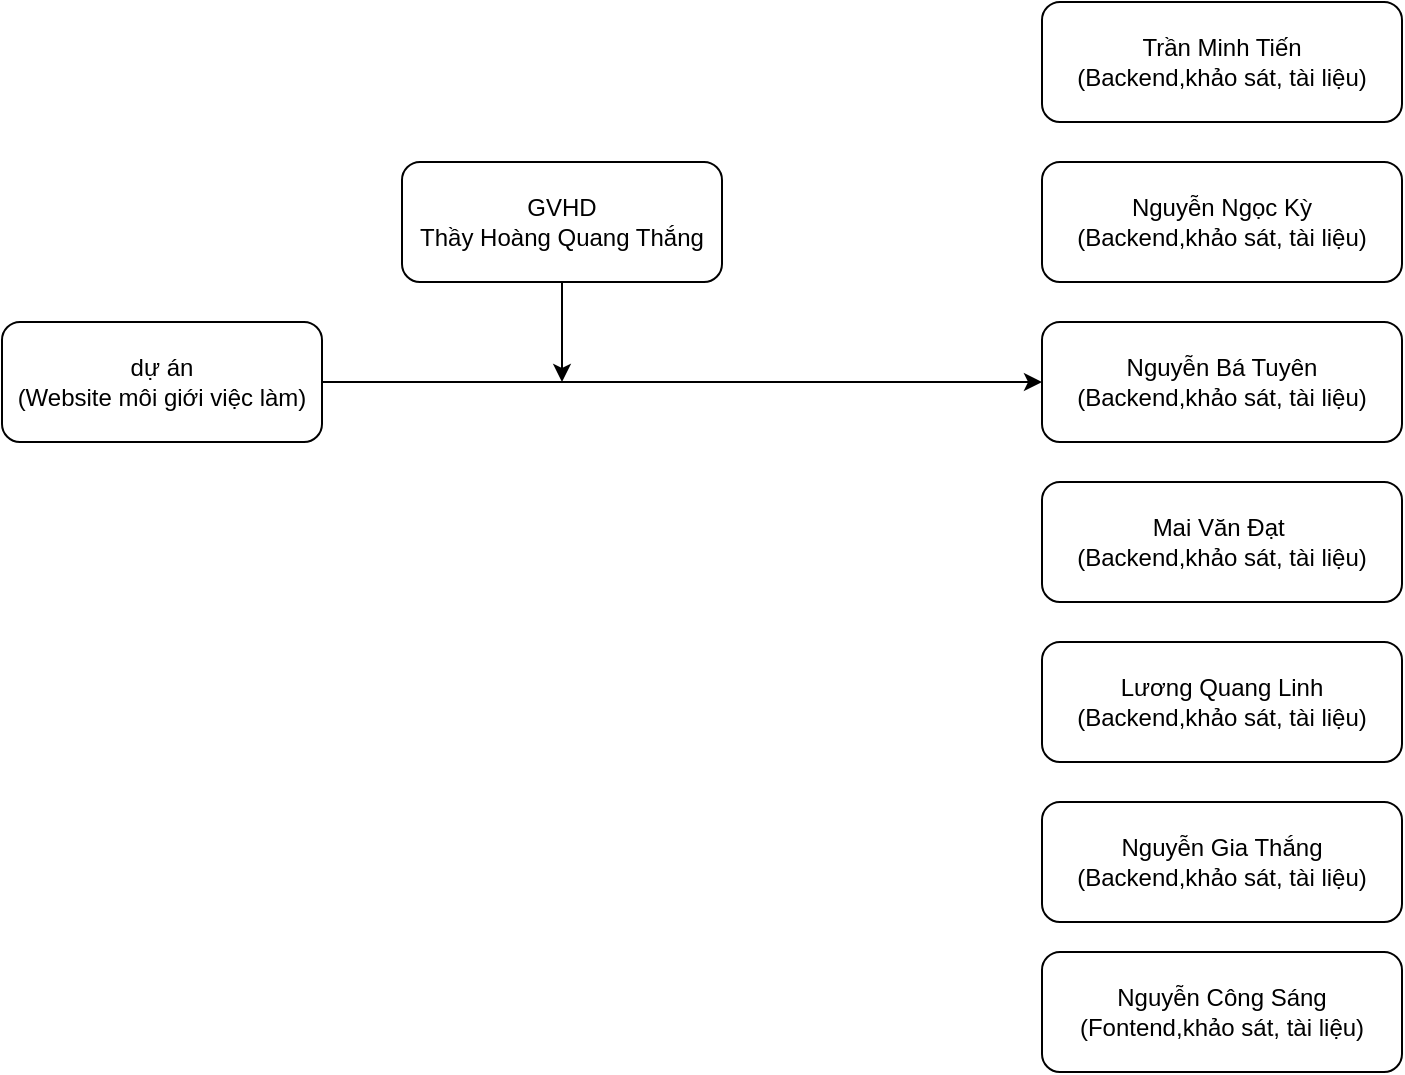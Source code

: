 <mxfile version="20.6.2" type="github">
  <diagram id="m5ba1qC2TNFXc9WEMLzF" name="Trang-1">
    <mxGraphModel dx="1753" dy="684" grid="1" gridSize="10" guides="1" tooltips="1" connect="1" arrows="1" fold="1" page="1" pageScale="1" pageWidth="827" pageHeight="1169" math="0" shadow="0">
      <root>
        <mxCell id="0" />
        <mxCell id="1" parent="0" />
        <mxCell id="6TOKzUvaoTUKdmzTF4Bc-2" style="edgeStyle=orthogonalEdgeStyle;rounded=0;orthogonalLoop=1;jettySize=auto;html=1;" edge="1" parent="1" source="6TOKzUvaoTUKdmzTF4Bc-1">
          <mxGeometry relative="1" as="geometry">
            <mxPoint x="570" y="240" as="targetPoint" />
          </mxGeometry>
        </mxCell>
        <mxCell id="6TOKzUvaoTUKdmzTF4Bc-1" value="dự án&lt;br&gt;(Website môi giới việc làm)" style="rounded=1;whiteSpace=wrap;html=1;" vertex="1" parent="1">
          <mxGeometry x="50" y="210" width="160" height="60" as="geometry" />
        </mxCell>
        <mxCell id="6TOKzUvaoTUKdmzTF4Bc-4" value="Nguyễn Bá Tuyên&lt;br&gt;(Backend,khảo sát, tài liệu)" style="rounded=1;whiteSpace=wrap;html=1;" vertex="1" parent="1">
          <mxGeometry x="570" y="210" width="180" height="60" as="geometry" />
        </mxCell>
        <mxCell id="6TOKzUvaoTUKdmzTF4Bc-6" style="edgeStyle=orthogonalEdgeStyle;rounded=0;orthogonalLoop=1;jettySize=auto;html=1;" edge="1" parent="1" source="6TOKzUvaoTUKdmzTF4Bc-5">
          <mxGeometry relative="1" as="geometry">
            <mxPoint x="330" y="240" as="targetPoint" />
          </mxGeometry>
        </mxCell>
        <mxCell id="6TOKzUvaoTUKdmzTF4Bc-5" value="GVHD&lt;br&gt;Thầy Hoàng Quang Thắng" style="rounded=1;whiteSpace=wrap;html=1;" vertex="1" parent="1">
          <mxGeometry x="250" y="130" width="160" height="60" as="geometry" />
        </mxCell>
        <mxCell id="6TOKzUvaoTUKdmzTF4Bc-7" value="Nguyễn Ngọc Kỳ&lt;br&gt;(Backend,khảo sát, tài liệu)" style="rounded=1;whiteSpace=wrap;html=1;" vertex="1" parent="1">
          <mxGeometry x="570" y="130" width="180" height="60" as="geometry" />
        </mxCell>
        <mxCell id="6TOKzUvaoTUKdmzTF4Bc-9" value="Mai Văn Đạt&amp;nbsp;&lt;br&gt;(Backend,khảo sát, tài liệu)" style="rounded=1;whiteSpace=wrap;html=1;" vertex="1" parent="1">
          <mxGeometry x="570" y="290" width="180" height="60" as="geometry" />
        </mxCell>
        <mxCell id="6TOKzUvaoTUKdmzTF4Bc-10" value="Lương Quang Linh&lt;br&gt;(Backend,khảo sát, tài liệu)" style="rounded=1;whiteSpace=wrap;html=1;" vertex="1" parent="1">
          <mxGeometry x="570" y="370" width="180" height="60" as="geometry" />
        </mxCell>
        <mxCell id="6TOKzUvaoTUKdmzTF4Bc-11" value="Nguyễn Gia Thắng&lt;br&gt;(Backend,khảo sát, tài liệu)" style="rounded=1;whiteSpace=wrap;html=1;" vertex="1" parent="1">
          <mxGeometry x="570" y="450" width="180" height="60" as="geometry" />
        </mxCell>
        <mxCell id="6TOKzUvaoTUKdmzTF4Bc-12" value="Trần Minh Tiến&lt;br&gt;(Backend,khảo sát, tài liệu)" style="rounded=1;whiteSpace=wrap;html=1;" vertex="1" parent="1">
          <mxGeometry x="570" y="50" width="180" height="60" as="geometry" />
        </mxCell>
        <mxCell id="6TOKzUvaoTUKdmzTF4Bc-14" value="Nguyễn Công Sáng&lt;br&gt;(Fontend,khảo sát, tài liệu)" style="rounded=1;whiteSpace=wrap;html=1;" vertex="1" parent="1">
          <mxGeometry x="570" y="525" width="180" height="60" as="geometry" />
        </mxCell>
      </root>
    </mxGraphModel>
  </diagram>
</mxfile>

